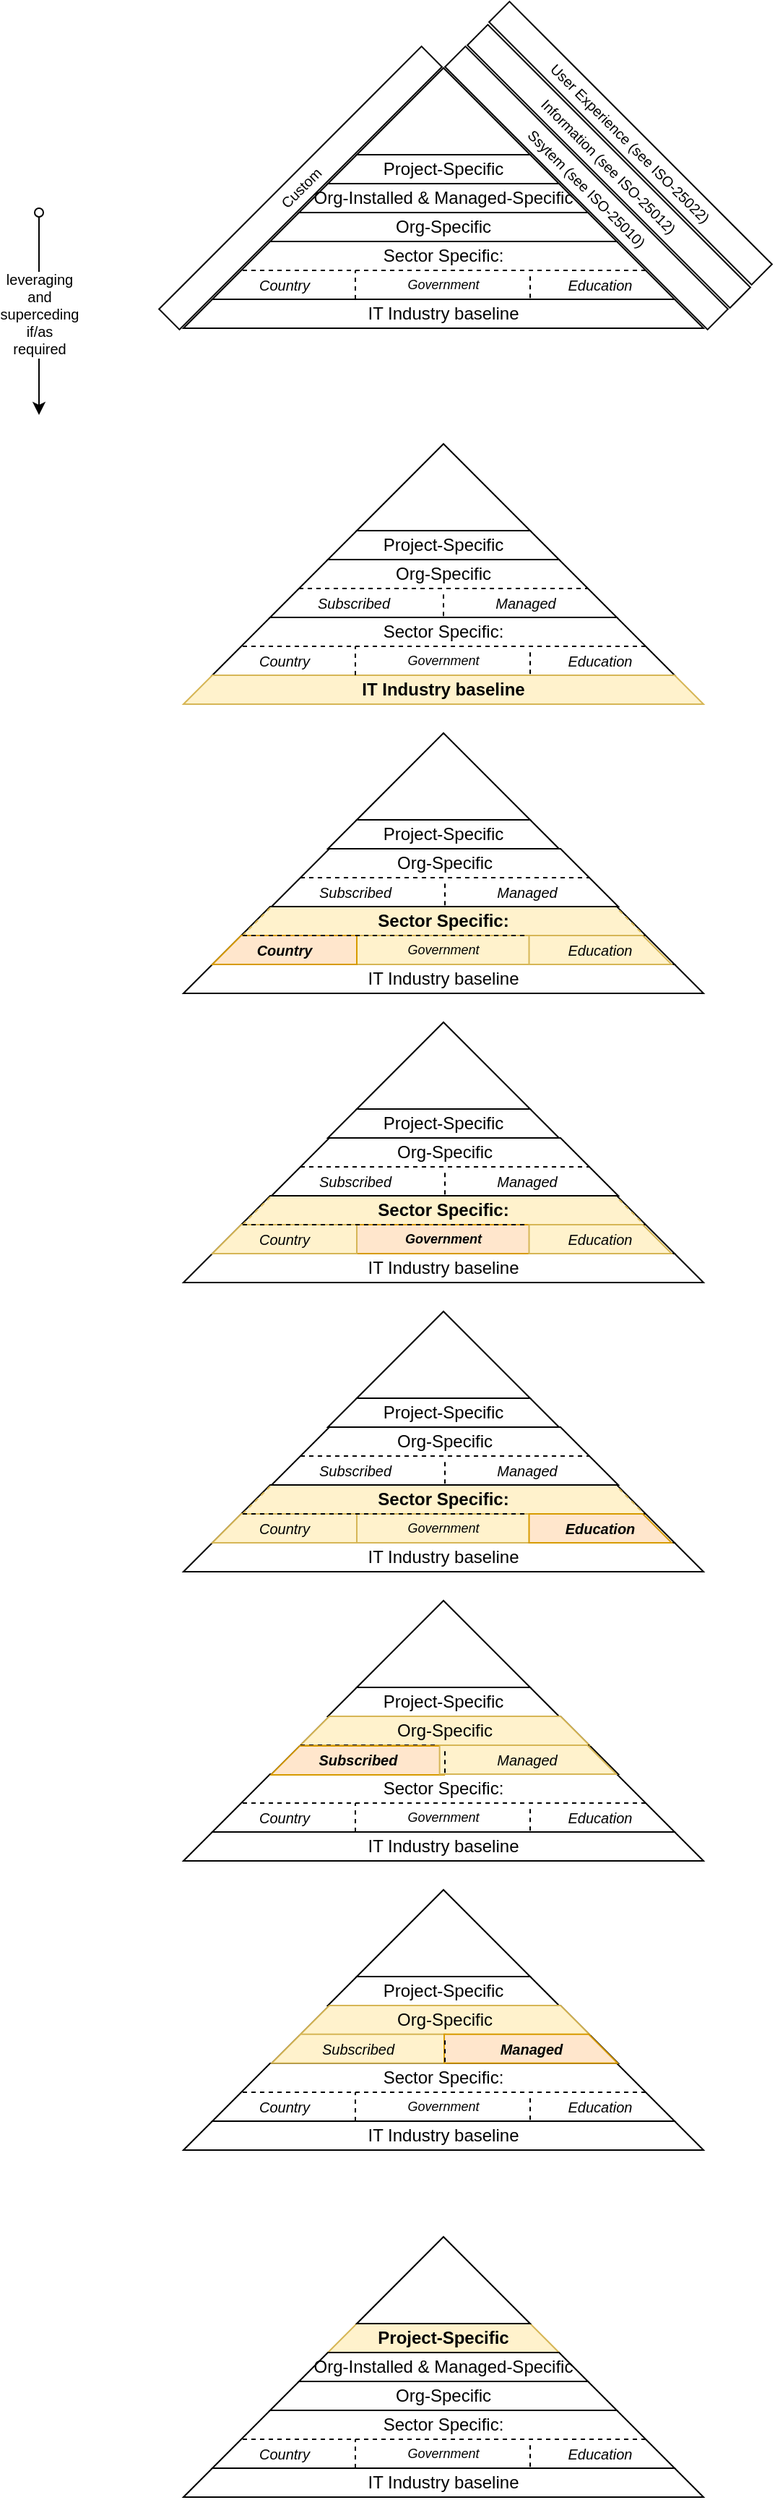 <mxfile version="20.8.16" type="device"><diagram name="Page-1" id="9_9RwwWfC_pQ0cz7Hgrc"><mxGraphModel dx="1434" dy="1954" grid="1" gridSize="10" guides="1" tooltips="1" connect="1" arrows="1" fold="1" page="1" pageScale="1" pageWidth="850" pageHeight="1100" math="0" shadow="0"><root><mxCell id="0"/><mxCell id="1" parent="0"/><mxCell id="frK6ipeG7atHye6Gejmq-7" value="" style="shape=trapezoid;perimeter=trapezoidPerimeter;whiteSpace=wrap;html=1;fixedSize=1;strokeColor=default;size=40;" parent="1" vertex="1"><mxGeometry x="280" y="240" width="320" height="40" as="geometry"/></mxCell><mxCell id="EqCcigihZwf25ZDG6dWe-1" value="IT Industry baseline" style="shape=trapezoid;perimeter=trapezoidPerimeter;whiteSpace=wrap;html=1;fixedSize=1;fontStyle=1;fillColor=#fff2cc;strokeColor=#d6b656;" parent="1" vertex="1"><mxGeometry x="260" y="280" width="360" height="20" as="geometry"/></mxCell><mxCell id="EqCcigihZwf25ZDG6dWe-12" value="Project-Specific" style="shape=trapezoid;perimeter=trapezoidPerimeter;whiteSpace=wrap;html=1;fixedSize=1;fontStyle=0" parent="1" vertex="1"><mxGeometry x="360" y="180" width="160" height="20" as="geometry"/></mxCell><mxCell id="EqCcigihZwf25ZDG6dWe-168" value="Sector Specific:" style="shape=trapezoid;perimeter=trapezoidPerimeter;whiteSpace=wrap;html=1;fixedSize=1;strokeColor=none;dashed=1;strokeWidth=1;" parent="1" vertex="1"><mxGeometry x="301" y="240" width="278" height="20" as="geometry"/></mxCell><mxCell id="EqCcigihZwf25ZDG6dWe-14" value="" style="verticalLabelPosition=bottom;verticalAlign=top;html=1;shape=mxgraph.basic.acute_triangle;dx=0.5;" parent="1" vertex="1"><mxGeometry x="380" y="120" width="120" height="60" as="geometry"/></mxCell><mxCell id="EqCcigihZwf25ZDG6dWe-75" value="" style="shape=trapezoid;perimeter=trapezoidPerimeter;whiteSpace=wrap;html=1;fixedSize=1;size=40;" parent="1" vertex="1"><mxGeometry x="320" y="200" width="240" height="40" as="geometry"/></mxCell><mxCell id="EqCcigihZwf25ZDG6dWe-8" value="Government" style="text;html=1;strokeColor=none;fillColor=none;align=center;verticalAlign=middle;whiteSpace=wrap;rounded=0;fontStyle=2;fontSize=9;" parent="1" vertex="1"><mxGeometry x="380" y="260" width="120" height="20" as="geometry"/></mxCell><mxCell id="EqCcigihZwf25ZDG6dWe-10" value="" style="endArrow=none;dashed=1;html=1;strokeWidth=1;rounded=0;entryX=0.669;entryY=0.063;entryDx=0;entryDy=0;entryPerimeter=0;exitX=0.669;exitY=0.954;exitDx=0;exitDy=0;exitPerimeter=0;fontSize=9;" parent="1" edge="1"><mxGeometry width="50" height="50" relative="1" as="geometry"><mxPoint x="500" y="279.08" as="sourcePoint"/><mxPoint x="500" y="261.26" as="targetPoint"/></mxGeometry></mxCell><mxCell id="EqCcigihZwf25ZDG6dWe-11" value="" style="endArrow=none;dashed=1;html=1;strokeWidth=1;rounded=0;fontSize=9;" parent="1" edge="1"><mxGeometry width="50" height="50" relative="1" as="geometry"><mxPoint x="379" y="280" as="sourcePoint"/><mxPoint x="379" y="260" as="targetPoint"/></mxGeometry></mxCell><mxCell id="frK6ipeG7atHye6Gejmq-2" value="&lt;font style=&quot;font-size: 10px;&quot;&gt;Country&lt;/font&gt;" style="shape=manualInput;whiteSpace=wrap;html=1;rotation=90;horizontal=0;flipV=1;size=20;fontStyle=2;fillColor=none;strokeColor=none;" parent="1" vertex="1"><mxGeometry x="320" y="220" width="20" height="100" as="geometry"/></mxCell><mxCell id="frK6ipeG7atHye6Gejmq-9" value="" style="endArrow=none;dashed=1;html=1;strokeWidth=1;rounded=0;fontSize=9;" parent="1" edge="1"><mxGeometry width="50" height="50" relative="1" as="geometry"><mxPoint x="580" y="260" as="sourcePoint"/><mxPoint x="300" y="260" as="targetPoint"/></mxGeometry></mxCell><mxCell id="frK6ipeG7atHye6Gejmq-10" value="" style="shape=trapezoid;perimeter=trapezoidPerimeter;whiteSpace=wrap;html=1;fixedSize=1;strokeColor=default;size=40;" parent="1" vertex="1"><mxGeometry x="280" y="440" width="320" height="40" as="geometry"/></mxCell><mxCell id="frK6ipeG7atHye6Gejmq-11" value="IT Industry baseline" style="shape=trapezoid;perimeter=trapezoidPerimeter;whiteSpace=wrap;html=1;fixedSize=1;" parent="1" vertex="1"><mxGeometry x="260" y="480" width="360" height="20" as="geometry"/></mxCell><mxCell id="frK6ipeG7atHye6Gejmq-12" value="Project-Specific" style="shape=trapezoid;perimeter=trapezoidPerimeter;whiteSpace=wrap;html=1;fixedSize=1;fontStyle=0" parent="1" vertex="1"><mxGeometry x="360" y="380" width="160" height="20" as="geometry"/></mxCell><mxCell id="frK6ipeG7atHye6Gejmq-14" value="Sector Specific:" style="shape=trapezoid;perimeter=trapezoidPerimeter;whiteSpace=wrap;html=1;fixedSize=1;strokeColor=#d6b656;dashed=1;strokeWidth=1;fontStyle=1;fillColor=#fff2cc;" parent="1" vertex="1"><mxGeometry x="301" y="440" width="278" height="20" as="geometry"/></mxCell><mxCell id="frK6ipeG7atHye6Gejmq-15" value="" style="verticalLabelPosition=bottom;verticalAlign=top;html=1;shape=mxgraph.basic.acute_triangle;dx=0.5;" parent="1" vertex="1"><mxGeometry x="380" y="320" width="120" height="60" as="geometry"/></mxCell><mxCell id="frK6ipeG7atHye6Gejmq-17" value="Government" style="text;html=1;strokeColor=#d6b656;fillColor=#fff2cc;align=center;verticalAlign=middle;whiteSpace=wrap;rounded=0;fontStyle=2;fontSize=9;" parent="1" vertex="1"><mxGeometry x="380" y="460" width="120" height="20" as="geometry"/></mxCell><mxCell id="frK6ipeG7atHye6Gejmq-18" value="" style="endArrow=none;dashed=1;html=1;strokeWidth=1;rounded=0;entryX=0.669;entryY=0.063;entryDx=0;entryDy=0;entryPerimeter=0;exitX=0.669;exitY=0.954;exitDx=0;exitDy=0;exitPerimeter=0;fontSize=9;" parent="1" edge="1"><mxGeometry width="50" height="50" relative="1" as="geometry"><mxPoint x="500" y="479.08" as="sourcePoint"/><mxPoint x="500" y="461.26" as="targetPoint"/></mxGeometry></mxCell><mxCell id="frK6ipeG7atHye6Gejmq-19" value="" style="endArrow=none;dashed=1;html=1;strokeWidth=1;rounded=0;fontSize=9;" parent="1" edge="1"><mxGeometry width="50" height="50" relative="1" as="geometry"><mxPoint x="379" y="480" as="sourcePoint"/><mxPoint x="379" y="460" as="targetPoint"/></mxGeometry></mxCell><mxCell id="frK6ipeG7atHye6Gejmq-20" value="&lt;font style=&quot;font-size: 10px;&quot;&gt;Country&lt;/font&gt;" style="shape=manualInput;whiteSpace=wrap;html=1;rotation=90;horizontal=0;flipV=1;size=20;fontStyle=3;fillColor=#ffe6cc;strokeColor=#d79b00;" parent="1" vertex="1"><mxGeometry x="320" y="420" width="20" height="100" as="geometry"/></mxCell><mxCell id="frK6ipeG7atHye6Gejmq-21" value="" style="endArrow=none;dashed=1;html=1;strokeWidth=1;rounded=0;fontSize=9;" parent="1" edge="1"><mxGeometry width="50" height="50" relative="1" as="geometry"><mxPoint x="580" y="460" as="sourcePoint"/><mxPoint x="300" y="460" as="targetPoint"/></mxGeometry></mxCell><mxCell id="frK6ipeG7atHye6Gejmq-23" value="&lt;font style=&quot;font-size: 10px;&quot;&gt;Education&lt;/font&gt;" style="shape=manualInput;whiteSpace=wrap;html=1;rotation=90;horizontal=0;flipV=0;size=20;fontStyle=2;flipH=0;fillColor=#fff2cc;strokeColor=#d6b656;" parent="1" vertex="1"><mxGeometry x="538.63" y="420.63" width="20" height="98.75" as="geometry"/></mxCell><mxCell id="frK6ipeG7atHye6Gejmq-24" value="" style="shape=trapezoid;perimeter=trapezoidPerimeter;whiteSpace=wrap;html=1;fixedSize=1;strokeColor=default;size=40;" parent="1" vertex="1"><mxGeometry x="280" y="640" width="320" height="40" as="geometry"/></mxCell><mxCell id="frK6ipeG7atHye6Gejmq-25" value="IT Industry baseline" style="shape=trapezoid;perimeter=trapezoidPerimeter;whiteSpace=wrap;html=1;fixedSize=1;" parent="1" vertex="1"><mxGeometry x="260" y="680" width="360" height="20" as="geometry"/></mxCell><mxCell id="frK6ipeG7atHye6Gejmq-26" value="Project-Specific" style="shape=trapezoid;perimeter=trapezoidPerimeter;whiteSpace=wrap;html=1;fixedSize=1;fontStyle=0" parent="1" vertex="1"><mxGeometry x="360" y="580" width="160" height="20" as="geometry"/></mxCell><mxCell id="frK6ipeG7atHye6Gejmq-28" value="Sector Specific:" style="shape=trapezoid;perimeter=trapezoidPerimeter;whiteSpace=wrap;html=1;fixedSize=1;strokeColor=#d6b656;dashed=1;strokeWidth=1;fontStyle=1;fillColor=#fff2cc;" parent="1" vertex="1"><mxGeometry x="301" y="640" width="278" height="20" as="geometry"/></mxCell><mxCell id="frK6ipeG7atHye6Gejmq-29" value="" style="verticalLabelPosition=bottom;verticalAlign=top;html=1;shape=mxgraph.basic.acute_triangle;dx=0.5;" parent="1" vertex="1"><mxGeometry x="380" y="520" width="120" height="60" as="geometry"/></mxCell><mxCell id="frK6ipeG7atHye6Gejmq-31" value="Government" style="text;html=1;strokeColor=#d79b00;fillColor=#ffe6cc;align=center;verticalAlign=middle;whiteSpace=wrap;rounded=0;fontStyle=3;fontSize=9;" parent="1" vertex="1"><mxGeometry x="380" y="660" width="120" height="20" as="geometry"/></mxCell><mxCell id="frK6ipeG7atHye6Gejmq-32" value="" style="endArrow=none;dashed=1;html=1;strokeWidth=1;rounded=0;entryX=0.669;entryY=0.063;entryDx=0;entryDy=0;entryPerimeter=0;exitX=0.669;exitY=0.954;exitDx=0;exitDy=0;exitPerimeter=0;fontSize=9;" parent="1" edge="1"><mxGeometry width="50" height="50" relative="1" as="geometry"><mxPoint x="500" y="679.08" as="sourcePoint"/><mxPoint x="500" y="661.26" as="targetPoint"/></mxGeometry></mxCell><mxCell id="frK6ipeG7atHye6Gejmq-33" value="" style="endArrow=none;dashed=1;html=1;strokeWidth=1;rounded=0;fontSize=9;" parent="1" edge="1"><mxGeometry width="50" height="50" relative="1" as="geometry"><mxPoint x="379" y="680" as="sourcePoint"/><mxPoint x="379" y="660" as="targetPoint"/></mxGeometry></mxCell><mxCell id="frK6ipeG7atHye6Gejmq-34" value="&lt;font style=&quot;font-size: 10px;&quot;&gt;Country&lt;/font&gt;" style="shape=manualInput;whiteSpace=wrap;html=1;rotation=90;horizontal=0;flipV=1;size=20;fontStyle=2;fillColor=#fff2cc;strokeColor=#d6b656;" parent="1" vertex="1"><mxGeometry x="320" y="620" width="20" height="100" as="geometry"/></mxCell><mxCell id="frK6ipeG7atHye6Gejmq-35" value="" style="endArrow=none;dashed=1;html=1;strokeWidth=1;rounded=0;fontSize=9;" parent="1" edge="1"><mxGeometry width="50" height="50" relative="1" as="geometry"><mxPoint x="580" y="660" as="sourcePoint"/><mxPoint x="300" y="660" as="targetPoint"/></mxGeometry></mxCell><mxCell id="frK6ipeG7atHye6Gejmq-37" value="&lt;font style=&quot;font-size: 10px;&quot;&gt;Education&lt;/font&gt;" style="shape=manualInput;whiteSpace=wrap;html=1;rotation=90;horizontal=0;flipV=0;size=20;fontStyle=2;flipH=0;fillColor=#fff2cc;strokeColor=#d6b656;" parent="1" vertex="1"><mxGeometry x="538.63" y="620.63" width="20" height="98.75" as="geometry"/></mxCell><mxCell id="frK6ipeG7atHye6Gejmq-38" value="" style="shape=trapezoid;perimeter=trapezoidPerimeter;whiteSpace=wrap;html=1;fixedSize=1;strokeColor=default;size=40;" parent="1" vertex="1"><mxGeometry x="280" y="840" width="320" height="40" as="geometry"/></mxCell><mxCell id="frK6ipeG7atHye6Gejmq-39" value="IT Industry baseline" style="shape=trapezoid;perimeter=trapezoidPerimeter;whiteSpace=wrap;html=1;fixedSize=1;" parent="1" vertex="1"><mxGeometry x="260" y="880" width="360" height="20" as="geometry"/></mxCell><mxCell id="frK6ipeG7atHye6Gejmq-40" value="Project-Specific" style="shape=trapezoid;perimeter=trapezoidPerimeter;whiteSpace=wrap;html=1;fixedSize=1;fontStyle=0" parent="1" vertex="1"><mxGeometry x="360" y="780" width="160" height="20" as="geometry"/></mxCell><mxCell id="frK6ipeG7atHye6Gejmq-42" value="Sector Specific:" style="shape=trapezoid;perimeter=trapezoidPerimeter;whiteSpace=wrap;html=1;fixedSize=1;strokeColor=#d6b656;dashed=1;strokeWidth=1;fontStyle=1;fillColor=#fff2cc;" parent="1" vertex="1"><mxGeometry x="301" y="840" width="278" height="20" as="geometry"/></mxCell><mxCell id="frK6ipeG7atHye6Gejmq-43" value="" style="verticalLabelPosition=bottom;verticalAlign=top;html=1;shape=mxgraph.basic.acute_triangle;dx=0.5;" parent="1" vertex="1"><mxGeometry x="380" y="720" width="120" height="60" as="geometry"/></mxCell><mxCell id="frK6ipeG7atHye6Gejmq-45" value="Government" style="text;html=1;strokeColor=#d6b656;fillColor=#fff2cc;align=center;verticalAlign=middle;whiteSpace=wrap;rounded=0;fontStyle=2;fontSize=9;" parent="1" vertex="1"><mxGeometry x="380" y="860" width="120" height="20" as="geometry"/></mxCell><mxCell id="frK6ipeG7atHye6Gejmq-46" value="" style="endArrow=none;dashed=1;html=1;strokeWidth=1;rounded=0;entryX=0.669;entryY=0.063;entryDx=0;entryDy=0;entryPerimeter=0;exitX=0.669;exitY=0.954;exitDx=0;exitDy=0;exitPerimeter=0;fontSize=9;" parent="1" edge="1"><mxGeometry width="50" height="50" relative="1" as="geometry"><mxPoint x="500" y="879.08" as="sourcePoint"/><mxPoint x="500" y="861.26" as="targetPoint"/></mxGeometry></mxCell><mxCell id="frK6ipeG7atHye6Gejmq-47" value="" style="endArrow=none;dashed=1;html=1;strokeWidth=1;rounded=0;fontSize=9;" parent="1" edge="1"><mxGeometry width="50" height="50" relative="1" as="geometry"><mxPoint x="379" y="880" as="sourcePoint"/><mxPoint x="379" y="860" as="targetPoint"/></mxGeometry></mxCell><mxCell id="frK6ipeG7atHye6Gejmq-48" value="&lt;font style=&quot;font-size: 10px;&quot;&gt;Country&lt;/font&gt;" style="shape=manualInput;whiteSpace=wrap;html=1;rotation=90;horizontal=0;flipV=1;size=20;fontStyle=2;fillColor=#fff2cc;strokeColor=#d6b656;" parent="1" vertex="1"><mxGeometry x="320" y="820" width="20" height="100" as="geometry"/></mxCell><mxCell id="frK6ipeG7atHye6Gejmq-49" value="" style="endArrow=none;dashed=1;html=1;strokeWidth=1;rounded=0;fontSize=9;" parent="1" edge="1"><mxGeometry width="50" height="50" relative="1" as="geometry"><mxPoint x="580" y="860" as="sourcePoint"/><mxPoint x="300" y="860" as="targetPoint"/></mxGeometry></mxCell><mxCell id="frK6ipeG7atHye6Gejmq-51" value="&lt;font style=&quot;font-size: 10px;&quot;&gt;Education&lt;/font&gt;" style="shape=manualInput;whiteSpace=wrap;html=1;rotation=90;horizontal=0;flipV=0;size=20;fontStyle=3;flipH=0;fillColor=#ffe6cc;strokeColor=#d79b00;" parent="1" vertex="1"><mxGeometry x="538.63" y="820.63" width="20" height="98.75" as="geometry"/></mxCell><mxCell id="frK6ipeG7atHye6Gejmq-52" value="" style="shape=trapezoid;perimeter=trapezoidPerimeter;whiteSpace=wrap;html=1;fixedSize=1;strokeColor=default;size=40;" parent="1" vertex="1"><mxGeometry x="280" y="1040" width="320" height="40" as="geometry"/></mxCell><mxCell id="frK6ipeG7atHye6Gejmq-53" value="IT Industry baseline" style="shape=trapezoid;perimeter=trapezoidPerimeter;whiteSpace=wrap;html=1;fixedSize=1;" parent="1" vertex="1"><mxGeometry x="260" y="1080" width="360" height="20" as="geometry"/></mxCell><mxCell id="frK6ipeG7atHye6Gejmq-54" value="Project-Specific" style="shape=trapezoid;perimeter=trapezoidPerimeter;whiteSpace=wrap;html=1;fixedSize=1;fontStyle=0" parent="1" vertex="1"><mxGeometry x="360" y="980" width="160" height="20" as="geometry"/></mxCell><mxCell id="frK6ipeG7atHye6Gejmq-56" value="Sector Specific:" style="shape=trapezoid;perimeter=trapezoidPerimeter;whiteSpace=wrap;html=1;fixedSize=1;strokeColor=none;dashed=1;strokeWidth=1;" parent="1" vertex="1"><mxGeometry x="301" y="1040" width="278" height="20" as="geometry"/></mxCell><mxCell id="frK6ipeG7atHye6Gejmq-57" value="" style="verticalLabelPosition=bottom;verticalAlign=top;html=1;shape=mxgraph.basic.acute_triangle;dx=0.5;" parent="1" vertex="1"><mxGeometry x="380" y="920" width="120" height="60" as="geometry"/></mxCell><mxCell id="frK6ipeG7atHye6Gejmq-59" value="Government" style="text;html=1;strokeColor=none;fillColor=none;align=center;verticalAlign=middle;whiteSpace=wrap;rounded=0;fontStyle=2;fontSize=9;" parent="1" vertex="1"><mxGeometry x="380" y="1060" width="120" height="20" as="geometry"/></mxCell><mxCell id="frK6ipeG7atHye6Gejmq-60" value="" style="endArrow=none;dashed=1;html=1;strokeWidth=1;rounded=0;entryX=0.669;entryY=0.063;entryDx=0;entryDy=0;entryPerimeter=0;exitX=0.669;exitY=0.954;exitDx=0;exitDy=0;exitPerimeter=0;fontSize=9;" parent="1" edge="1"><mxGeometry width="50" height="50" relative="1" as="geometry"><mxPoint x="500" y="1079.08" as="sourcePoint"/><mxPoint x="500" y="1061.26" as="targetPoint"/></mxGeometry></mxCell><mxCell id="frK6ipeG7atHye6Gejmq-61" value="" style="endArrow=none;dashed=1;html=1;strokeWidth=1;rounded=0;fontSize=9;" parent="1" edge="1"><mxGeometry width="50" height="50" relative="1" as="geometry"><mxPoint x="379" y="1080" as="sourcePoint"/><mxPoint x="379" y="1060" as="targetPoint"/></mxGeometry></mxCell><mxCell id="frK6ipeG7atHye6Gejmq-62" value="&lt;font style=&quot;font-size: 10px;&quot;&gt;Country&lt;/font&gt;" style="shape=manualInput;whiteSpace=wrap;html=1;rotation=90;horizontal=0;flipV=1;size=20;fontStyle=2;fillColor=none;strokeColor=none;" parent="1" vertex="1"><mxGeometry x="320" y="1020" width="20" height="100" as="geometry"/></mxCell><mxCell id="frK6ipeG7atHye6Gejmq-63" value="" style="endArrow=none;dashed=1;html=1;strokeWidth=1;rounded=0;fontSize=9;" parent="1" edge="1"><mxGeometry width="50" height="50" relative="1" as="geometry"><mxPoint x="580" y="1060" as="sourcePoint"/><mxPoint x="300" y="1060" as="targetPoint"/></mxGeometry></mxCell><mxCell id="frK6ipeG7atHye6Gejmq-65" value="&lt;font style=&quot;font-size: 10px;&quot;&gt;Education&lt;/font&gt;" style="shape=manualInput;whiteSpace=wrap;html=1;rotation=90;horizontal=0;flipV=0;size=20;fontStyle=2;flipH=0;fillColor=none;strokeColor=none;" parent="1" vertex="1"><mxGeometry x="538.63" y="1020.63" width="20" height="98.75" as="geometry"/></mxCell><mxCell id="frK6ipeG7atHye6Gejmq-66" value="" style="shape=trapezoid;perimeter=trapezoidPerimeter;whiteSpace=wrap;html=1;fixedSize=1;strokeColor=default;size=40;" parent="1" vertex="1"><mxGeometry x="280" y="1240" width="320" height="40" as="geometry"/></mxCell><mxCell id="frK6ipeG7atHye6Gejmq-67" value="IT Industry baseline" style="shape=trapezoid;perimeter=trapezoidPerimeter;whiteSpace=wrap;html=1;fixedSize=1;" parent="1" vertex="1"><mxGeometry x="260" y="1280" width="360" height="20" as="geometry"/></mxCell><mxCell id="frK6ipeG7atHye6Gejmq-68" value="Project-Specific" style="shape=trapezoid;perimeter=trapezoidPerimeter;whiteSpace=wrap;html=1;fixedSize=1;fontStyle=0" parent="1" vertex="1"><mxGeometry x="360" y="1180" width="160" height="20" as="geometry"/></mxCell><mxCell id="frK6ipeG7atHye6Gejmq-70" value="Sector Specific:" style="shape=trapezoid;perimeter=trapezoidPerimeter;whiteSpace=wrap;html=1;fixedSize=1;strokeColor=none;dashed=1;strokeWidth=1;" parent="1" vertex="1"><mxGeometry x="301" y="1240" width="278" height="20" as="geometry"/></mxCell><mxCell id="frK6ipeG7atHye6Gejmq-71" value="" style="verticalLabelPosition=bottom;verticalAlign=top;html=1;shape=mxgraph.basic.acute_triangle;dx=0.5;" parent="1" vertex="1"><mxGeometry x="380" y="1120" width="120" height="60" as="geometry"/></mxCell><mxCell id="frK6ipeG7atHye6Gejmq-73" value="Government" style="text;html=1;strokeColor=none;fillColor=none;align=center;verticalAlign=middle;whiteSpace=wrap;rounded=0;fontStyle=2;fontSize=9;" parent="1" vertex="1"><mxGeometry x="380" y="1260" width="120" height="20" as="geometry"/></mxCell><mxCell id="frK6ipeG7atHye6Gejmq-74" value="" style="endArrow=none;dashed=1;html=1;strokeWidth=1;rounded=0;entryX=0.669;entryY=0.063;entryDx=0;entryDy=0;entryPerimeter=0;exitX=0.669;exitY=0.954;exitDx=0;exitDy=0;exitPerimeter=0;fontSize=9;" parent="1" edge="1"><mxGeometry width="50" height="50" relative="1" as="geometry"><mxPoint x="500" y="1279.08" as="sourcePoint"/><mxPoint x="500" y="1261.26" as="targetPoint"/></mxGeometry></mxCell><mxCell id="frK6ipeG7atHye6Gejmq-75" value="" style="endArrow=none;dashed=1;html=1;strokeWidth=1;rounded=0;fontSize=9;" parent="1" edge="1"><mxGeometry width="50" height="50" relative="1" as="geometry"><mxPoint x="379" y="1280" as="sourcePoint"/><mxPoint x="379" y="1260" as="targetPoint"/></mxGeometry></mxCell><mxCell id="frK6ipeG7atHye6Gejmq-76" value="&lt;font style=&quot;font-size: 10px;&quot;&gt;Country&lt;/font&gt;" style="shape=manualInput;whiteSpace=wrap;html=1;rotation=90;horizontal=0;flipV=1;size=20;fontStyle=2;fillColor=none;strokeColor=none;" parent="1" vertex="1"><mxGeometry x="320" y="1220" width="20" height="100" as="geometry"/></mxCell><mxCell id="frK6ipeG7atHye6Gejmq-77" value="" style="endArrow=none;dashed=1;html=1;strokeWidth=1;rounded=0;fontSize=9;" parent="1" edge="1"><mxGeometry width="50" height="50" relative="1" as="geometry"><mxPoint x="580" y="1260" as="sourcePoint"/><mxPoint x="300" y="1260" as="targetPoint"/></mxGeometry></mxCell><mxCell id="frK6ipeG7atHye6Gejmq-79" value="&lt;font style=&quot;font-size: 10px;&quot;&gt;Education&lt;/font&gt;" style="shape=manualInput;whiteSpace=wrap;html=1;rotation=90;horizontal=0;flipV=0;size=20;fontStyle=2;flipH=0;fillColor=none;strokeColor=none;" parent="1" vertex="1"><mxGeometry x="538.63" y="1220.63" width="20" height="98.75" as="geometry"/></mxCell><mxCell id="frK6ipeG7atHye6Gejmq-94" value="" style="shape=trapezoid;perimeter=trapezoidPerimeter;whiteSpace=wrap;html=1;fixedSize=1;strokeColor=default;size=40;" parent="1" vertex="1"><mxGeometry x="280" y="1480" width="320" height="40" as="geometry"/></mxCell><mxCell id="frK6ipeG7atHye6Gejmq-95" value="IT Industry baseline" style="shape=trapezoid;perimeter=trapezoidPerimeter;whiteSpace=wrap;html=1;fixedSize=1;" parent="1" vertex="1"><mxGeometry x="260" y="1520" width="360" height="20" as="geometry"/></mxCell><mxCell id="frK6ipeG7atHye6Gejmq-96" value="Project-Specific" style="shape=trapezoid;perimeter=trapezoidPerimeter;whiteSpace=wrap;html=1;fixedSize=1;fontStyle=1;fillColor=#fff2cc;strokeColor=#d6b656;" parent="1" vertex="1"><mxGeometry x="360" y="1420" width="160" height="20" as="geometry"/></mxCell><mxCell id="frK6ipeG7atHye6Gejmq-98" value="Sector Specific:" style="shape=trapezoid;perimeter=trapezoidPerimeter;whiteSpace=wrap;html=1;fixedSize=1;strokeColor=none;dashed=1;strokeWidth=1;" parent="1" vertex="1"><mxGeometry x="301" y="1480" width="278" height="20" as="geometry"/></mxCell><mxCell id="frK6ipeG7atHye6Gejmq-99" value="" style="verticalLabelPosition=bottom;verticalAlign=top;html=1;shape=mxgraph.basic.acute_triangle;dx=0.5;" parent="1" vertex="1"><mxGeometry x="380" y="1360" width="120" height="60" as="geometry"/></mxCell><mxCell id="frK6ipeG7atHye6Gejmq-100" value="Org-Installed &amp;amp; Managed-Specific" style="shape=trapezoid;perimeter=trapezoidPerimeter;whiteSpace=wrap;html=1;fixedSize=1;" parent="1" vertex="1"><mxGeometry x="340" y="1440" width="200" height="20" as="geometry"/></mxCell><mxCell id="frK6ipeG7atHye6Gejmq-101" value="Government" style="text;html=1;strokeColor=none;fillColor=none;align=center;verticalAlign=middle;whiteSpace=wrap;rounded=0;fontStyle=2;fontSize=9;" parent="1" vertex="1"><mxGeometry x="380" y="1500" width="120" height="20" as="geometry"/></mxCell><mxCell id="frK6ipeG7atHye6Gejmq-102" value="" style="endArrow=none;dashed=1;html=1;strokeWidth=1;rounded=0;entryX=0.669;entryY=0.063;entryDx=0;entryDy=0;entryPerimeter=0;exitX=0.669;exitY=0.954;exitDx=0;exitDy=0;exitPerimeter=0;fontSize=9;" parent="1" edge="1"><mxGeometry width="50" height="50" relative="1" as="geometry"><mxPoint x="500" y="1519.08" as="sourcePoint"/><mxPoint x="500" y="1501.26" as="targetPoint"/></mxGeometry></mxCell><mxCell id="frK6ipeG7atHye6Gejmq-103" value="" style="endArrow=none;dashed=1;html=1;strokeWidth=1;rounded=0;fontSize=9;" parent="1" edge="1"><mxGeometry width="50" height="50" relative="1" as="geometry"><mxPoint x="379" y="1520" as="sourcePoint"/><mxPoint x="379" y="1500" as="targetPoint"/></mxGeometry></mxCell><mxCell id="frK6ipeG7atHye6Gejmq-104" value="&lt;font style=&quot;font-size: 10px;&quot;&gt;Country&lt;/font&gt;" style="shape=manualInput;whiteSpace=wrap;html=1;rotation=90;horizontal=0;flipV=1;size=20;fontStyle=2;fillColor=none;strokeColor=none;" parent="1" vertex="1"><mxGeometry x="320" y="1460" width="20" height="100" as="geometry"/></mxCell><mxCell id="frK6ipeG7atHye6Gejmq-105" value="" style="endArrow=none;dashed=1;html=1;strokeWidth=1;rounded=0;fontSize=9;" parent="1" edge="1"><mxGeometry width="50" height="50" relative="1" as="geometry"><mxPoint x="580" y="1500" as="sourcePoint"/><mxPoint x="300" y="1500" as="targetPoint"/></mxGeometry></mxCell><mxCell id="frK6ipeG7atHye6Gejmq-106" value="Org-Specific" style="shape=trapezoid;perimeter=trapezoidPerimeter;whiteSpace=wrap;html=1;fixedSize=1;" parent="1" vertex="1"><mxGeometry x="320" y="1460" width="240" height="20" as="geometry"/></mxCell><mxCell id="frK6ipeG7atHye6Gejmq-107" value="&lt;font style=&quot;font-size: 10px;&quot;&gt;Education&lt;/font&gt;" style="shape=manualInput;whiteSpace=wrap;html=1;rotation=90;horizontal=0;flipV=0;size=20;fontStyle=2;flipH=0;fillColor=none;strokeColor=none;" parent="1" vertex="1"><mxGeometry x="538.63" y="1460.63" width="20" height="98.75" as="geometry"/></mxCell><mxCell id="frK6ipeG7atHye6Gejmq-108" value="" style="shape=trapezoid;perimeter=trapezoidPerimeter;whiteSpace=wrap;html=1;fixedSize=1;strokeColor=default;size=40;" parent="1" vertex="1"><mxGeometry x="280" y="-20" width="320" height="40" as="geometry"/></mxCell><mxCell id="frK6ipeG7atHye6Gejmq-109" value="IT Industry baseline" style="shape=trapezoid;perimeter=trapezoidPerimeter;whiteSpace=wrap;html=1;fixedSize=1;fontStyle=0" parent="1" vertex="1"><mxGeometry x="260" y="20" width="360" height="20" as="geometry"/></mxCell><mxCell id="frK6ipeG7atHye6Gejmq-110" value="Project-Specific" style="shape=trapezoid;perimeter=trapezoidPerimeter;whiteSpace=wrap;html=1;fixedSize=1;fontStyle=0" parent="1" vertex="1"><mxGeometry x="360" y="-80" width="160" height="20" as="geometry"/></mxCell><mxCell id="frK6ipeG7atHye6Gejmq-112" value="Sector Specific:" style="shape=trapezoid;perimeter=trapezoidPerimeter;whiteSpace=wrap;html=1;fixedSize=1;strokeColor=none;dashed=1;strokeWidth=1;" parent="1" vertex="1"><mxGeometry x="301" y="-20" width="278" height="20" as="geometry"/></mxCell><mxCell id="frK6ipeG7atHye6Gejmq-113" value="" style="verticalLabelPosition=bottom;verticalAlign=top;html=1;shape=mxgraph.basic.acute_triangle;dx=0.5;" parent="1" vertex="1"><mxGeometry x="380" y="-140" width="120" height="60" as="geometry"/></mxCell><mxCell id="frK6ipeG7atHye6Gejmq-114" value="Org-Installed &amp;amp; Managed-Specific" style="shape=trapezoid;perimeter=trapezoidPerimeter;whiteSpace=wrap;html=1;fixedSize=1;" parent="1" vertex="1"><mxGeometry x="340" y="-60" width="200" height="20" as="geometry"/></mxCell><mxCell id="frK6ipeG7atHye6Gejmq-115" value="Government" style="text;html=1;strokeColor=none;fillColor=none;align=center;verticalAlign=middle;whiteSpace=wrap;rounded=0;fontStyle=2;fontSize=9;" parent="1" vertex="1"><mxGeometry x="380" width="120" height="20" as="geometry"/></mxCell><mxCell id="frK6ipeG7atHye6Gejmq-116" value="" style="endArrow=none;dashed=1;html=1;strokeWidth=1;rounded=0;entryX=0.669;entryY=0.063;entryDx=0;entryDy=0;entryPerimeter=0;exitX=0.669;exitY=0.954;exitDx=0;exitDy=0;exitPerimeter=0;fontSize=9;" parent="1" edge="1"><mxGeometry width="50" height="50" relative="1" as="geometry"><mxPoint x="500" y="19.08" as="sourcePoint"/><mxPoint x="500" y="1.26" as="targetPoint"/></mxGeometry></mxCell><mxCell id="frK6ipeG7atHye6Gejmq-117" value="" style="endArrow=none;dashed=1;html=1;strokeWidth=1;rounded=0;fontSize=9;" parent="1" edge="1"><mxGeometry width="50" height="50" relative="1" as="geometry"><mxPoint x="379" y="20" as="sourcePoint"/><mxPoint x="379" as="targetPoint"/></mxGeometry></mxCell><mxCell id="frK6ipeG7atHye6Gejmq-118" value="&lt;font style=&quot;font-size: 10px;&quot;&gt;Country&lt;/font&gt;" style="shape=manualInput;whiteSpace=wrap;html=1;rotation=90;horizontal=0;flipV=1;size=20;fontStyle=2;fillColor=none;strokeColor=none;" parent="1" vertex="1"><mxGeometry x="320" y="-40" width="20" height="100" as="geometry"/></mxCell><mxCell id="frK6ipeG7atHye6Gejmq-119" value="" style="endArrow=none;dashed=1;html=1;strokeWidth=1;rounded=0;fontSize=9;" parent="1" edge="1"><mxGeometry width="50" height="50" relative="1" as="geometry"><mxPoint x="580" as="sourcePoint"/><mxPoint x="300" as="targetPoint"/></mxGeometry></mxCell><mxCell id="frK6ipeG7atHye6Gejmq-120" value="Org-Specific" style="shape=trapezoid;perimeter=trapezoidPerimeter;whiteSpace=wrap;html=1;fixedSize=1;" parent="1" vertex="1"><mxGeometry x="320" y="-40" width="240" height="20" as="geometry"/></mxCell><mxCell id="frK6ipeG7atHye6Gejmq-121" value="&lt;font style=&quot;font-size: 10px;&quot;&gt;Education&lt;/font&gt;" style="shape=manualInput;whiteSpace=wrap;html=1;rotation=90;horizontal=0;flipV=0;size=20;fontStyle=2;flipH=0;fillColor=none;strokeColor=none;" parent="1" vertex="1"><mxGeometry x="538.63" y="-39.37" width="20" height="98.75" as="geometry"/></mxCell><mxCell id="frK6ipeG7atHye6Gejmq-122" value="leveraging &lt;br&gt;and&lt;br&gt;superceding&lt;br&gt;if/as &lt;br&gt;required" style="endArrow=classic;html=1;rounded=0;fontSize=10;startArrow=oval;startFill=0;" parent="1" edge="1"><mxGeometry width="50" height="50" relative="1" as="geometry"><mxPoint x="160" y="-40" as="sourcePoint"/><mxPoint x="160" y="100" as="targetPoint"/></mxGeometry></mxCell><mxCell id="frK6ipeG7atHye6Gejmq-123" value="Ssytem (see ISO-25010)" style="rounded=0;whiteSpace=wrap;html=1;strokeWidth=1;fontSize=10;fillColor=none;rotation=45;" parent="1" vertex="1"><mxGeometry x="410.51" y="-66.99" width="257" height="20" as="geometry"/></mxCell><mxCell id="frK6ipeG7atHye6Gejmq-124" value="Information (see ISO-25012)" style="rounded=0;whiteSpace=wrap;html=1;strokeWidth=1;fontSize=10;fillColor=none;rotation=45;" parent="1" vertex="1"><mxGeometry x="426" y="-81.99" width="257" height="20" as="geometry"/></mxCell><mxCell id="frK6ipeG7atHye6Gejmq-125" value="User Experience (see ISO-25022)" style="rounded=0;whiteSpace=wrap;html=1;strokeWidth=1;fontSize=10;fillColor=none;rotation=45;" parent="1" vertex="1"><mxGeometry x="441" y="-97.99" width="257" height="20" as="geometry"/></mxCell><mxCell id="wyPJezbV13A279c06ABz-1" value="Custom" style="rounded=0;whiteSpace=wrap;html=1;strokeWidth=1;fontSize=10;fillColor=none;rotation=-45;" vertex="1" parent="1"><mxGeometry x="212.51" y="-66.99" width="257" height="20" as="geometry"/></mxCell><mxCell id="wyPJezbV13A279c06ABz-2" value="Org-Specific" style="shape=trapezoid;perimeter=trapezoidPerimeter;whiteSpace=wrap;html=1;fixedSize=1;strokeColor=none;fillColor=none;" vertex="1" parent="1"><mxGeometry x="340" y="200" width="200" height="20" as="geometry"/></mxCell><mxCell id="wyPJezbV13A279c06ABz-3" value="" style="endArrow=none;dashed=1;html=1;strokeWidth=1;rounded=0;exitX=0;exitY=0.5;exitDx=0;exitDy=0;entryX=1;entryY=0.5;entryDx=0;entryDy=0;" edge="1" parent="1" source="EqCcigihZwf25ZDG6dWe-75" target="EqCcigihZwf25ZDG6dWe-75"><mxGeometry width="50" height="50" relative="1" as="geometry"><mxPoint x="600" y="400" as="sourcePoint"/><mxPoint x="650" y="350" as="targetPoint"/></mxGeometry></mxCell><mxCell id="wyPJezbV13A279c06ABz-6" value="&lt;font style=&quot;font-size: 10px;&quot;&gt;Subscribed&lt;/font&gt;" style="shape=manualInput;whiteSpace=wrap;html=1;rotation=90;horizontal=0;flipV=1;size=20;fontStyle=2;fillColor=none;strokeColor=none;" vertex="1" parent="1"><mxGeometry x="368.13" y="172.88" width="20" height="113.75" as="geometry"/></mxCell><mxCell id="wyPJezbV13A279c06ABz-8" value="&lt;font style=&quot;font-size: 10px;&quot;&gt;Managed&lt;/font&gt;" style="shape=manualInput;whiteSpace=wrap;html=1;rotation=90;horizontal=0;flipV=0;size=20;fontStyle=2;flipH=0;fillColor=none;strokeColor=none;" vertex="1" parent="1"><mxGeometry x="487.48" y="168.85" width="20" height="122.33" as="geometry"/></mxCell><mxCell id="wyPJezbV13A279c06ABz-10" value="" style="endArrow=none;dashed=1;html=1;strokeWidth=1;rounded=0;entryX=0.669;entryY=0.063;entryDx=0;entryDy=0;entryPerimeter=0;exitX=0.669;exitY=0.954;exitDx=0;exitDy=0;exitPerimeter=0;fontSize=9;" edge="1" parent="1"><mxGeometry width="50" height="50" relative="1" as="geometry"><mxPoint x="440" y="239.08" as="sourcePoint"/><mxPoint x="440" y="221.26" as="targetPoint"/></mxGeometry></mxCell><mxCell id="wyPJezbV13A279c06ABz-11" value="" style="shape=trapezoid;perimeter=trapezoidPerimeter;whiteSpace=wrap;html=1;fixedSize=1;size=40;" vertex="1" parent="1"><mxGeometry x="321" y="400" width="240" height="40" as="geometry"/></mxCell><mxCell id="wyPJezbV13A279c06ABz-12" value="Org-Specific" style="shape=trapezoid;perimeter=trapezoidPerimeter;whiteSpace=wrap;html=1;fixedSize=1;strokeColor=none;fillColor=none;" vertex="1" parent="1"><mxGeometry x="341" y="400" width="200" height="20" as="geometry"/></mxCell><mxCell id="wyPJezbV13A279c06ABz-13" value="" style="endArrow=none;dashed=1;html=1;strokeWidth=1;rounded=0;exitX=0;exitY=0.5;exitDx=0;exitDy=0;entryX=1;entryY=0.5;entryDx=0;entryDy=0;" edge="1" parent="1" source="wyPJezbV13A279c06ABz-11" target="wyPJezbV13A279c06ABz-11"><mxGeometry width="50" height="50" relative="1" as="geometry"><mxPoint x="601" y="600" as="sourcePoint"/><mxPoint x="651" y="550" as="targetPoint"/></mxGeometry></mxCell><mxCell id="wyPJezbV13A279c06ABz-14" value="&lt;font style=&quot;font-size: 10px;&quot;&gt;Subscribed&lt;/font&gt;" style="shape=manualInput;whiteSpace=wrap;html=1;rotation=90;horizontal=0;flipV=1;size=20;fontStyle=2;fillColor=none;strokeColor=none;" vertex="1" parent="1"><mxGeometry x="369.13" y="372.88" width="20" height="113.75" as="geometry"/></mxCell><mxCell id="wyPJezbV13A279c06ABz-15" value="&lt;font style=&quot;font-size: 10px;&quot;&gt;Managed&lt;/font&gt;" style="shape=manualInput;whiteSpace=wrap;html=1;rotation=90;horizontal=0;flipV=0;size=20;fontStyle=2;flipH=0;fillColor=none;strokeColor=none;" vertex="1" parent="1"><mxGeometry x="488.48" y="368.85" width="20" height="122.33" as="geometry"/></mxCell><mxCell id="wyPJezbV13A279c06ABz-16" value="" style="endArrow=none;dashed=1;html=1;strokeWidth=1;rounded=0;entryX=0.669;entryY=0.063;entryDx=0;entryDy=0;entryPerimeter=0;exitX=0.669;exitY=0.954;exitDx=0;exitDy=0;exitPerimeter=0;fontSize=9;" edge="1" parent="1"><mxGeometry width="50" height="50" relative="1" as="geometry"><mxPoint x="441" y="439.08" as="sourcePoint"/><mxPoint x="441" y="421.26" as="targetPoint"/></mxGeometry></mxCell><mxCell id="wyPJezbV13A279c06ABz-17" value="" style="shape=trapezoid;perimeter=trapezoidPerimeter;whiteSpace=wrap;html=1;fixedSize=1;size=40;" vertex="1" parent="1"><mxGeometry x="321" y="600" width="240" height="40" as="geometry"/></mxCell><mxCell id="wyPJezbV13A279c06ABz-18" value="Org-Specific" style="shape=trapezoid;perimeter=trapezoidPerimeter;whiteSpace=wrap;html=1;fixedSize=1;strokeColor=none;fillColor=none;" vertex="1" parent="1"><mxGeometry x="341" y="600" width="200" height="20" as="geometry"/></mxCell><mxCell id="wyPJezbV13A279c06ABz-19" value="" style="endArrow=none;dashed=1;html=1;strokeWidth=1;rounded=0;exitX=0;exitY=0.5;exitDx=0;exitDy=0;entryX=1;entryY=0.5;entryDx=0;entryDy=0;" edge="1" parent="1" source="wyPJezbV13A279c06ABz-17" target="wyPJezbV13A279c06ABz-17"><mxGeometry width="50" height="50" relative="1" as="geometry"><mxPoint x="601" y="800" as="sourcePoint"/><mxPoint x="651" y="750" as="targetPoint"/></mxGeometry></mxCell><mxCell id="wyPJezbV13A279c06ABz-20" value="&lt;font style=&quot;font-size: 10px;&quot;&gt;Subscribed&lt;/font&gt;" style="shape=manualInput;whiteSpace=wrap;html=1;rotation=90;horizontal=0;flipV=1;size=20;fontStyle=2;fillColor=none;strokeColor=none;" vertex="1" parent="1"><mxGeometry x="369.13" y="572.88" width="20" height="113.75" as="geometry"/></mxCell><mxCell id="wyPJezbV13A279c06ABz-21" value="&lt;font style=&quot;font-size: 10px;&quot;&gt;Managed&lt;/font&gt;" style="shape=manualInput;whiteSpace=wrap;html=1;rotation=90;horizontal=0;flipV=0;size=20;fontStyle=2;flipH=0;fillColor=none;strokeColor=none;" vertex="1" parent="1"><mxGeometry x="488.48" y="568.85" width="20" height="122.33" as="geometry"/></mxCell><mxCell id="wyPJezbV13A279c06ABz-22" value="" style="endArrow=none;dashed=1;html=1;strokeWidth=1;rounded=0;entryX=0.669;entryY=0.063;entryDx=0;entryDy=0;entryPerimeter=0;exitX=0.669;exitY=0.954;exitDx=0;exitDy=0;exitPerimeter=0;fontSize=9;" edge="1" parent="1"><mxGeometry width="50" height="50" relative="1" as="geometry"><mxPoint x="441" y="639.08" as="sourcePoint"/><mxPoint x="441" y="621.26" as="targetPoint"/></mxGeometry></mxCell><mxCell id="wyPJezbV13A279c06ABz-23" value="" style="shape=trapezoid;perimeter=trapezoidPerimeter;whiteSpace=wrap;html=1;fixedSize=1;size=40;" vertex="1" parent="1"><mxGeometry x="321" y="800" width="240" height="40" as="geometry"/></mxCell><mxCell id="wyPJezbV13A279c06ABz-24" value="Org-Specific" style="shape=trapezoid;perimeter=trapezoidPerimeter;whiteSpace=wrap;html=1;fixedSize=1;strokeColor=none;fillColor=none;" vertex="1" parent="1"><mxGeometry x="341" y="800" width="200" height="20" as="geometry"/></mxCell><mxCell id="wyPJezbV13A279c06ABz-25" value="" style="endArrow=none;dashed=1;html=1;strokeWidth=1;rounded=0;exitX=0;exitY=0.5;exitDx=0;exitDy=0;entryX=1;entryY=0.5;entryDx=0;entryDy=0;" edge="1" parent="1" source="wyPJezbV13A279c06ABz-23" target="wyPJezbV13A279c06ABz-23"><mxGeometry width="50" height="50" relative="1" as="geometry"><mxPoint x="601" y="1000" as="sourcePoint"/><mxPoint x="651" y="950" as="targetPoint"/></mxGeometry></mxCell><mxCell id="wyPJezbV13A279c06ABz-26" value="&lt;font style=&quot;font-size: 10px;&quot;&gt;Subscribed&lt;/font&gt;" style="shape=manualInput;whiteSpace=wrap;html=1;rotation=90;horizontal=0;flipV=1;size=20;fontStyle=2;fillColor=none;strokeColor=none;" vertex="1" parent="1"><mxGeometry x="369.13" y="772.88" width="20" height="113.75" as="geometry"/></mxCell><mxCell id="wyPJezbV13A279c06ABz-27" value="&lt;font style=&quot;font-size: 10px;&quot;&gt;Managed&lt;/font&gt;" style="shape=manualInput;whiteSpace=wrap;html=1;rotation=90;horizontal=0;flipV=0;size=20;fontStyle=2;flipH=0;fillColor=none;strokeColor=none;" vertex="1" parent="1"><mxGeometry x="488.48" y="768.85" width="20" height="122.33" as="geometry"/></mxCell><mxCell id="wyPJezbV13A279c06ABz-28" value="" style="endArrow=none;dashed=1;html=1;strokeWidth=1;rounded=0;entryX=0.669;entryY=0.063;entryDx=0;entryDy=0;entryPerimeter=0;exitX=0.669;exitY=0.954;exitDx=0;exitDy=0;exitPerimeter=0;fontSize=9;" edge="1" parent="1"><mxGeometry width="50" height="50" relative="1" as="geometry"><mxPoint x="441" y="839.08" as="sourcePoint"/><mxPoint x="441" y="821.26" as="targetPoint"/></mxGeometry></mxCell><mxCell id="wyPJezbV13A279c06ABz-29" value="" style="shape=trapezoid;perimeter=trapezoidPerimeter;whiteSpace=wrap;html=1;fixedSize=1;size=40;" vertex="1" parent="1"><mxGeometry x="321" y="1000" width="240" height="40" as="geometry"/></mxCell><mxCell id="wyPJezbV13A279c06ABz-30" value="Org-Specific" style="shape=trapezoid;perimeter=trapezoidPerimeter;whiteSpace=wrap;html=1;fixedSize=1;strokeColor=#d6b656;fillColor=#fff2cc;" vertex="1" parent="1"><mxGeometry x="341" y="1000" width="200" height="20" as="geometry"/></mxCell><mxCell id="wyPJezbV13A279c06ABz-31" value="" style="endArrow=none;dashed=1;html=1;strokeWidth=1;rounded=0;exitX=0;exitY=0.5;exitDx=0;exitDy=0;entryX=1;entryY=0.5;entryDx=0;entryDy=0;" edge="1" parent="1" source="wyPJezbV13A279c06ABz-29" target="wyPJezbV13A279c06ABz-29"><mxGeometry width="50" height="50" relative="1" as="geometry"><mxPoint x="601" y="1200" as="sourcePoint"/><mxPoint x="651" y="1150" as="targetPoint"/></mxGeometry></mxCell><mxCell id="wyPJezbV13A279c06ABz-32" value="&lt;font style=&quot;font-size: 10px;&quot;&gt;Subscribed&lt;/font&gt;" style="shape=manualInput;whiteSpace=wrap;html=1;rotation=90;horizontal=0;flipV=1;size=20;fontStyle=3;fillColor=#ffe6cc;strokeColor=#d79b00;" vertex="1" parent="1"><mxGeometry x="370.57" y="970.44" width="20" height="120" as="geometry"/></mxCell><mxCell id="wyPJezbV13A279c06ABz-33" value="&lt;font style=&quot;font-size: 10px;&quot;&gt;Managed&lt;/font&gt;" style="shape=manualInput;whiteSpace=wrap;html=1;rotation=90;horizontal=0;flipV=0;size=20;fontStyle=2;flipH=0;fillColor=#fff2cc;strokeColor=#d6b656;" vertex="1" parent="1"><mxGeometry x="488.48" y="968.85" width="20" height="122.33" as="geometry"/></mxCell><mxCell id="wyPJezbV13A279c06ABz-34" value="" style="endArrow=none;dashed=1;html=1;strokeWidth=1;rounded=0;entryX=0.669;entryY=0.063;entryDx=0;entryDy=0;entryPerimeter=0;exitX=0.669;exitY=0.954;exitDx=0;exitDy=0;exitPerimeter=0;fontSize=9;" edge="1" parent="1"><mxGeometry width="50" height="50" relative="1" as="geometry"><mxPoint x="441" y="1039.08" as="sourcePoint"/><mxPoint x="441" y="1021.26" as="targetPoint"/></mxGeometry></mxCell><mxCell id="wyPJezbV13A279c06ABz-35" value="" style="shape=trapezoid;perimeter=trapezoidPerimeter;whiteSpace=wrap;html=1;fixedSize=1;size=40;" vertex="1" parent="1"><mxGeometry x="321" y="1200" width="240" height="40" as="geometry"/></mxCell><mxCell id="wyPJezbV13A279c06ABz-36" value="Org-Specific" style="shape=trapezoid;perimeter=trapezoidPerimeter;whiteSpace=wrap;html=1;fixedSize=1;strokeColor=#d6b656;fillColor=#fff2cc;" vertex="1" parent="1"><mxGeometry x="341" y="1200" width="200" height="20" as="geometry"/></mxCell><mxCell id="wyPJezbV13A279c06ABz-37" value="" style="endArrow=none;dashed=1;html=1;strokeWidth=1;rounded=0;exitX=0;exitY=0.5;exitDx=0;exitDy=0;entryX=1;entryY=0.5;entryDx=0;entryDy=0;" edge="1" parent="1" source="wyPJezbV13A279c06ABz-35" target="wyPJezbV13A279c06ABz-35"><mxGeometry width="50" height="50" relative="1" as="geometry"><mxPoint x="601" y="1400" as="sourcePoint"/><mxPoint x="651" y="1350" as="targetPoint"/></mxGeometry></mxCell><mxCell id="wyPJezbV13A279c06ABz-38" value="&lt;font style=&quot;font-size: 10px;&quot;&gt;Subscribed&lt;/font&gt;" style="shape=manualInput;whiteSpace=wrap;html=1;rotation=90;horizontal=0;flipV=1;size=20;fontStyle=2;fillColor=#fff2cc;strokeColor=#d6b656;" vertex="1" parent="1"><mxGeometry x="371.13" y="1169.88" width="20" height="120" as="geometry"/></mxCell><mxCell id="wyPJezbV13A279c06ABz-39" value="&lt;font style=&quot;font-size: 10px;&quot;&gt;Managed&lt;/font&gt;" style="shape=manualInput;whiteSpace=wrap;html=1;rotation=90;horizontal=0;flipV=0;size=20;fontStyle=3;flipH=0;fillColor=#ffe6cc;strokeColor=#d79b00;" vertex="1" parent="1"><mxGeometry x="490.51" y="1169.88" width="20" height="120" as="geometry"/></mxCell><mxCell id="wyPJezbV13A279c06ABz-40" value="" style="endArrow=none;dashed=1;html=1;strokeWidth=1;rounded=0;entryX=0.669;entryY=0.063;entryDx=0;entryDy=0;entryPerimeter=0;exitX=0.669;exitY=0.954;exitDx=0;exitDy=0;exitPerimeter=0;fontSize=9;" edge="1" parent="1"><mxGeometry width="50" height="50" relative="1" as="geometry"><mxPoint x="441" y="1239.08" as="sourcePoint"/><mxPoint x="441" y="1221.26" as="targetPoint"/></mxGeometry></mxCell><mxCell id="EqCcigihZwf25ZDG6dWe-169" value="Untitled Layer" parent="0"/><mxCell id="frK6ipeG7atHye6Gejmq-4" value="&lt;font style=&quot;font-size: 10px;&quot;&gt;Education&lt;/font&gt;" style="shape=manualInput;whiteSpace=wrap;html=1;rotation=90;horizontal=0;flipV=0;size=20;fontStyle=2;flipH=0;fillColor=none;strokeColor=none;" parent="EqCcigihZwf25ZDG6dWe-169" vertex="1"><mxGeometry x="538.63" y="220.63" width="20" height="98.75" as="geometry"/></mxCell></root></mxGraphModel></diagram></mxfile>
